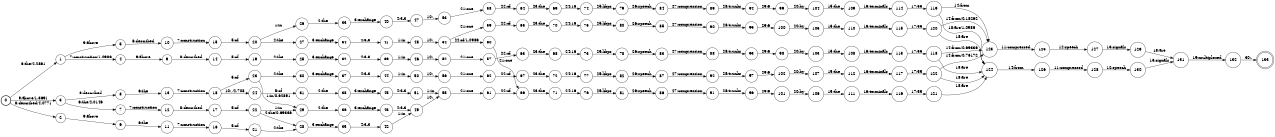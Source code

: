 digraph FST {
rankdir = LR;
size = "8.5,11";
label = "";
center = 1;
orientation = Portrait;
ranksep = "0.4";
nodesep = "0.25";
0 [label = "0", shape = circle, style = bold, fontsize = 14]
	0 -> 1 [label = "6:the/2.2861", fontsize = 14];
	0 -> 2 [label = "8:described/4.0771", fontsize = 14];
	0 -> 3 [label = "9:above/1.3691", fontsize = 14];
1 [label = "1", shape = circle, style = solid, fontsize = 14]
	1 -> 4 [label = "7:construction/1.0986", fontsize = 14];
	1 -> 5 [label = "9:above", fontsize = 14];
2 [label = "2", shape = circle, style = solid, fontsize = 14]
	2 -> 6 [label = "9:above", fontsize = 14];
3 [label = "3", shape = circle, style = solid, fontsize = 14]
	3 -> 7 [label = "6:the/2.0146", fontsize = 14];
	3 -> 8 [label = "8:described", fontsize = 14];
4 [label = "4", shape = circle, style = solid, fontsize = 14]
	4 -> 9 [label = "9:above", fontsize = 14];
5 [label = "5", shape = circle, style = solid, fontsize = 14]
	5 -> 10 [label = "8:described", fontsize = 14];
6 [label = "6", shape = circle, style = solid, fontsize = 14]
	6 -> 11 [label = "6:the", fontsize = 14];
7 [label = "7", shape = circle, style = solid, fontsize = 14]
	7 -> 12 [label = "7:construction", fontsize = 14];
8 [label = "8", shape = circle, style = solid, fontsize = 14]
	8 -> 13 [label = "6:the", fontsize = 14];
9 [label = "9", shape = circle, style = solid, fontsize = 14]
	9 -> 14 [label = "8:described", fontsize = 14];
10 [label = "10", shape = circle, style = solid, fontsize = 14]
	10 -> 15 [label = "7:construction", fontsize = 14];
11 [label = "11", shape = circle, style = solid, fontsize = 14]
	11 -> 16 [label = "7:construction", fontsize = 14];
12 [label = "12", shape = circle, style = solid, fontsize = 14]
	12 -> 17 [label = "8:described", fontsize = 14];
13 [label = "13", shape = circle, style = solid, fontsize = 14]
	13 -> 18 [label = "7:construction", fontsize = 14];
14 [label = "14", shape = circle, style = solid, fontsize = 14]
	14 -> 19 [label = "5:of", fontsize = 14];
15 [label = "15", shape = circle, style = solid, fontsize = 14]
	15 -> 20 [label = "5:of", fontsize = 14];
16 [label = "16", shape = circle, style = solid, fontsize = 14]
	16 -> 21 [label = "5:of", fontsize = 14];
17 [label = "17", shape = circle, style = solid, fontsize = 14]
	17 -> 22 [label = "5:of", fontsize = 14];
18 [label = "18", shape = circle, style = solid, fontsize = 14]
	18 -> 23 [label = "5:of", fontsize = 14];
	18 -> 24 [label = "10:,/2.708", fontsize = 14];
19 [label = "19", shape = circle, style = solid, fontsize = 14]
	19 -> 25 [label = "2:the", fontsize = 14];
20 [label = "20", shape = circle, style = solid, fontsize = 14]
	20 -> 26 [label = "1:in", fontsize = 14];
	20 -> 27 [label = "2:the", fontsize = 14];
21 [label = "21", shape = circle, style = solid, fontsize = 14]
	21 -> 28 [label = "2:the", fontsize = 14];
22 [label = "22", shape = circle, style = solid, fontsize = 14]
	22 -> 29 [label = "1:in", fontsize = 14];
	22 -> 28 [label = "2:the/0.69336", fontsize = 14];
23 [label = "23", shape = circle, style = solid, fontsize = 14]
	23 -> 29 [label = "1:in/0.62891", fontsize = 14];
	23 -> 30 [label = "2:the", fontsize = 14];
24 [label = "24", shape = circle, style = solid, fontsize = 14]
	24 -> 31 [label = "5:of", fontsize = 14];
25 [label = "25", shape = circle, style = solid, fontsize = 14]
	25 -> 32 [label = "3:exchange", fontsize = 14];
26 [label = "26", shape = circle, style = solid, fontsize = 14]
	26 -> 33 [label = "2:the", fontsize = 14];
27 [label = "27", shape = circle, style = solid, fontsize = 14]
	27 -> 34 [label = "3:exchange", fontsize = 14];
28 [label = "28", shape = circle, style = solid, fontsize = 14]
	28 -> 35 [label = "3:exchange", fontsize = 14];
29 [label = "29", shape = circle, style = solid, fontsize = 14]
	29 -> 36 [label = "2:the", fontsize = 14];
30 [label = "30", shape = circle, style = solid, fontsize = 14]
	30 -> 37 [label = "3:exchange", fontsize = 14];
31 [label = "31", shape = circle, style = solid, fontsize = 14]
	31 -> 38 [label = "2:the", fontsize = 14];
32 [label = "32", shape = circle, style = solid, fontsize = 14]
	32 -> 39 [label = "4:3-3", fontsize = 14];
33 [label = "33", shape = circle, style = solid, fontsize = 14]
	33 -> 40 [label = "3:exchange", fontsize = 14];
34 [label = "34", shape = circle, style = solid, fontsize = 14]
	34 -> 41 [label = "4:3-3", fontsize = 14];
35 [label = "35", shape = circle, style = solid, fontsize = 14]
	35 -> 42 [label = "4:3-3", fontsize = 14];
36 [label = "36", shape = circle, style = solid, fontsize = 14]
	36 -> 43 [label = "3:exchange", fontsize = 14];
37 [label = "37", shape = circle, style = solid, fontsize = 14]
	37 -> 44 [label = "4:3-3", fontsize = 14];
38 [label = "38", shape = circle, style = solid, fontsize = 14]
	38 -> 45 [label = "3:exchange", fontsize = 14];
39 [label = "39", shape = circle, style = solid, fontsize = 14]
	39 -> 46 [label = "1:in", fontsize = 14];
40 [label = "40", shape = circle, style = solid, fontsize = 14]
	40 -> 47 [label = "4:3-3", fontsize = 14];
41 [label = "41", shape = circle, style = solid, fontsize = 14]
	41 -> 48 [label = "1:in", fontsize = 14];
42 [label = "42", shape = circle, style = solid, fontsize = 14]
	42 -> 49 [label = "1:in", fontsize = 14];
43 [label = "43", shape = circle, style = solid, fontsize = 14]
	43 -> 49 [label = "4:3-3", fontsize = 14];
44 [label = "44", shape = circle, style = solid, fontsize = 14]
	44 -> 50 [label = "1:in", fontsize = 14];
45 [label = "45", shape = circle, style = solid, fontsize = 14]
	45 -> 51 [label = "4:3-3", fontsize = 14];
46 [label = "46", shape = circle, style = solid, fontsize = 14]
	46 -> 52 [label = "10:,", fontsize = 14];
47 [label = "47", shape = circle, style = solid, fontsize = 14]
	47 -> 53 [label = "10:,", fontsize = 14];
48 [label = "48", shape = circle, style = solid, fontsize = 14]
	48 -> 54 [label = "10:,", fontsize = 14];
49 [label = "49", shape = circle, style = solid, fontsize = 14]
	49 -> 55 [label = "10:,", fontsize = 14];
50 [label = "50", shape = circle, style = solid, fontsize = 14]
	50 -> 56 [label = "10:,", fontsize = 14];
51 [label = "51", shape = circle, style = solid, fontsize = 14]
	51 -> 55 [label = "1:in", fontsize = 14];
52 [label = "52", shape = circle, style = solid, fontsize = 14]
	52 -> 57 [label = "21:one", fontsize = 14];
53 [label = "53", shape = circle, style = solid, fontsize = 14]
	53 -> 58 [label = "21:one", fontsize = 14];
54 [label = "54", shape = circle, style = solid, fontsize = 14]
	54 -> 60 [label = "22:of/1.0986", fontsize = 14];
	54 -> 59 [label = "21:one", fontsize = 14];
55 [label = "55", shape = circle, style = solid, fontsize = 14]
	55 -> 61 [label = "21:one", fontsize = 14];
56 [label = "56", shape = circle, style = solid, fontsize = 14]
	56 -> 62 [label = "21:one", fontsize = 14];
57 [label = "57", shape = circle, style = solid, fontsize = 14]
	57 -> 63 [label = "22:of", fontsize = 14];
58 [label = "58", shape = circle, style = solid, fontsize = 14]
	58 -> 64 [label = "22:of", fontsize = 14];
59 [label = "59", shape = circle, style = solid, fontsize = 14]
	59 -> 65 [label = "22:of", fontsize = 14];
60 [label = "60", shape = circle, style = solid, fontsize = 14]
	60 -> 66 [label = "21:one", fontsize = 14];
61 [label = "61", shape = circle, style = solid, fontsize = 14]
	61 -> 66 [label = "22:of", fontsize = 14];
62 [label = "62", shape = circle, style = solid, fontsize = 14]
	62 -> 67 [label = "22:of", fontsize = 14];
63 [label = "63", shape = circle, style = solid, fontsize = 14]
	63 -> 68 [label = "23:the", fontsize = 14];
64 [label = "64", shape = circle, style = solid, fontsize = 14]
	64 -> 69 [label = "23:the", fontsize = 14];
65 [label = "65", shape = circle, style = solid, fontsize = 14]
	65 -> 70 [label = "23:the", fontsize = 14];
66 [label = "66", shape = circle, style = solid, fontsize = 14]
	66 -> 71 [label = "23:the", fontsize = 14];
67 [label = "67", shape = circle, style = solid, fontsize = 14]
	67 -> 72 [label = "23:the", fontsize = 14];
68 [label = "68", shape = circle, style = solid, fontsize = 14]
	68 -> 73 [label = "24:16", fontsize = 14];
69 [label = "69", shape = circle, style = solid, fontsize = 14]
	69 -> 74 [label = "24:16", fontsize = 14];
70 [label = "70", shape = circle, style = solid, fontsize = 14]
	70 -> 75 [label = "24:16", fontsize = 14];
71 [label = "71", shape = circle, style = solid, fontsize = 14]
	71 -> 76 [label = "24:16", fontsize = 14];
72 [label = "72", shape = circle, style = solid, fontsize = 14]
	72 -> 77 [label = "24:16", fontsize = 14];
73 [label = "73", shape = circle, style = solid, fontsize = 14]
	73 -> 78 [label = "25:kbps", fontsize = 14];
74 [label = "74", shape = circle, style = solid, fontsize = 14]
	74 -> 79 [label = "25:kbps", fontsize = 14];
75 [label = "75", shape = circle, style = solid, fontsize = 14]
	75 -> 80 [label = "25:kbps", fontsize = 14];
76 [label = "76", shape = circle, style = solid, fontsize = 14]
	76 -> 81 [label = "25:kbps", fontsize = 14];
77 [label = "77", shape = circle, style = solid, fontsize = 14]
	77 -> 82 [label = "25:kbps", fontsize = 14];
78 [label = "78", shape = circle, style = solid, fontsize = 14]
	78 -> 83 [label = "26:speech", fontsize = 14];
79 [label = "79", shape = circle, style = solid, fontsize = 14]
	79 -> 84 [label = "26:speech", fontsize = 14];
80 [label = "80", shape = circle, style = solid, fontsize = 14]
	80 -> 85 [label = "26:speech", fontsize = 14];
81 [label = "81", shape = circle, style = solid, fontsize = 14]
	81 -> 86 [label = "26:speech", fontsize = 14];
82 [label = "82", shape = circle, style = solid, fontsize = 14]
	82 -> 87 [label = "26:speech", fontsize = 14];
83 [label = "83", shape = circle, style = solid, fontsize = 14]
	83 -> 88 [label = "27:compression", fontsize = 14];
84 [label = "84", shape = circle, style = solid, fontsize = 14]
	84 -> 89 [label = "27:compression", fontsize = 14];
85 [label = "85", shape = circle, style = solid, fontsize = 14]
	85 -> 90 [label = "27:compression", fontsize = 14];
86 [label = "86", shape = circle, style = solid, fontsize = 14]
	86 -> 91 [label = "27:compression", fontsize = 14];
87 [label = "87", shape = circle, style = solid, fontsize = 14]
	87 -> 92 [label = "27:compression", fontsize = 14];
88 [label = "88", shape = circle, style = solid, fontsize = 14]
	88 -> 93 [label = "28:trunks", fontsize = 14];
89 [label = "89", shape = circle, style = solid, fontsize = 14]
	89 -> 94 [label = "28:trunks", fontsize = 14];
90 [label = "90", shape = circle, style = solid, fontsize = 14]
	90 -> 95 [label = "28:trunks", fontsize = 14];
91 [label = "91", shape = circle, style = solid, fontsize = 14]
	91 -> 96 [label = "28:trunks", fontsize = 14];
92 [label = "92", shape = circle, style = solid, fontsize = 14]
	92 -> 97 [label = "28:trunks", fontsize = 14];
93 [label = "93", shape = circle, style = solid, fontsize = 14]
	93 -> 98 [label = "29:6", fontsize = 14];
94 [label = "94", shape = circle, style = solid, fontsize = 14]
	94 -> 99 [label = "29:6", fontsize = 14];
95 [label = "95", shape = circle, style = solid, fontsize = 14]
	95 -> 100 [label = "29:6", fontsize = 14];
96 [label = "96", shape = circle, style = solid, fontsize = 14]
	96 -> 101 [label = "29:6", fontsize = 14];
97 [label = "97", shape = circle, style = solid, fontsize = 14]
	97 -> 102 [label = "29:6", fontsize = 14];
98 [label = "98", shape = circle, style = solid, fontsize = 14]
	98 -> 103 [label = "20:by", fontsize = 14];
99 [label = "99", shape = circle, style = solid, fontsize = 14]
	99 -> 104 [label = "20:by", fontsize = 14];
100 [label = "100", shape = circle, style = solid, fontsize = 14]
	100 -> 105 [label = "20:by", fontsize = 14];
101 [label = "101", shape = circle, style = solid, fontsize = 14]
	101 -> 106 [label = "20:by", fontsize = 14];
102 [label = "102", shape = circle, style = solid, fontsize = 14]
	102 -> 107 [label = "20:by", fontsize = 14];
103 [label = "103", shape = circle, style = solid, fontsize = 14]
	103 -> 108 [label = "15:the", fontsize = 14];
104 [label = "104", shape = circle, style = solid, fontsize = 14]
	104 -> 109 [label = "15:the", fontsize = 14];
105 [label = "105", shape = circle, style = solid, fontsize = 14]
	105 -> 110 [label = "15:the", fontsize = 14];
106 [label = "106", shape = circle, style = solid, fontsize = 14]
	106 -> 111 [label = "15:the", fontsize = 14];
107 [label = "107", shape = circle, style = solid, fontsize = 14]
	107 -> 112 [label = "15:the", fontsize = 14];
108 [label = "108", shape = circle, style = solid, fontsize = 14]
	108 -> 113 [label = "16:terminals", fontsize = 14];
109 [label = "109", shape = circle, style = solid, fontsize = 14]
	109 -> 114 [label = "16:terminals", fontsize = 14];
110 [label = "110", shape = circle, style = solid, fontsize = 14]
	110 -> 115 [label = "16:terminals", fontsize = 14];
111 [label = "111", shape = circle, style = solid, fontsize = 14]
	111 -> 116 [label = "16:terminals", fontsize = 14];
112 [label = "112", shape = circle, style = solid, fontsize = 14]
	112 -> 117 [label = "16:terminals", fontsize = 14];
113 [label = "113", shape = circle, style = solid, fontsize = 14]
	113 -> 118 [label = "17:55", fontsize = 14];
114 [label = "114", shape = circle, style = solid, fontsize = 14]
	114 -> 119 [label = "17:55", fontsize = 14];
115 [label = "115", shape = circle, style = solid, fontsize = 14]
	115 -> 120 [label = "17:55", fontsize = 14];
116 [label = "116", shape = circle, style = solid, fontsize = 14]
	116 -> 121 [label = "17:55", fontsize = 14];
117 [label = "117", shape = circle, style = solid, fontsize = 14]
	117 -> 122 [label = "17:55", fontsize = 14];
118 [label = "118", shape = circle, style = solid, fontsize = 14]
	118 -> 123 [label = "14:from/0.69336", fontsize = 14];
	118 -> 124 [label = "18:are", fontsize = 14];
119 [label = "119", shape = circle, style = solid, fontsize = 14]
	119 -> 123 [label = "14:from", fontsize = 14];
	119 -> 124 [label = "18:are/1.0986", fontsize = 14];
120 [label = "120", shape = circle, style = solid, fontsize = 14]
	120 -> 123 [label = "14:from/0.18262", fontsize = 14];
	120 -> 124 [label = "18:are", fontsize = 14];
121 [label = "121", shape = circle, style = solid, fontsize = 14]
	121 -> 124 [label = "18:are", fontsize = 14];
122 [label = "122", shape = circle, style = solid, fontsize = 14]
	122 -> 123 [label = "14:from/0.76172", fontsize = 14];
	122 -> 124 [label = "18:are", fontsize = 14];
123 [label = "123", shape = circle, style = solid, fontsize = 14]
	123 -> 125 [label = "11:compressed", fontsize = 14];
124 [label = "124", shape = circle, style = solid, fontsize = 14]
	124 -> 126 [label = "14:from", fontsize = 14];
125 [label = "125", shape = circle, style = solid, fontsize = 14]
	125 -> 127 [label = "12:speech", fontsize = 14];
126 [label = "126", shape = circle, style = solid, fontsize = 14]
	126 -> 128 [label = "11:compressed", fontsize = 14];
127 [label = "127", shape = circle, style = solid, fontsize = 14]
	127 -> 129 [label = "13:signals", fontsize = 14];
128 [label = "128", shape = circle, style = solid, fontsize = 14]
	128 -> 130 [label = "12:speech", fontsize = 14];
129 [label = "129", shape = circle, style = solid, fontsize = 14]
	129 -> 131 [label = "18:are", fontsize = 14];
130 [label = "130", shape = circle, style = solid, fontsize = 14]
	130 -> 131 [label = "13:signals", fontsize = 14];
131 [label = "131", shape = circle, style = solid, fontsize = 14]
	131 -> 132 [label = "19:multiplexed", fontsize = 14];
132 [label = "132", shape = circle, style = solid, fontsize = 14]
	132 -> 133 [label = "30:.", fontsize = 14];
133 [label = "133", shape = doublecircle, style = solid, fontsize = 14]
}
